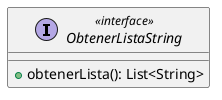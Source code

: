 @startuml
'https://plantuml.com/class-diagram

interface ObtenerListaString << interface >> {
  + obtenerLista(): List<String>
}

@enduml
